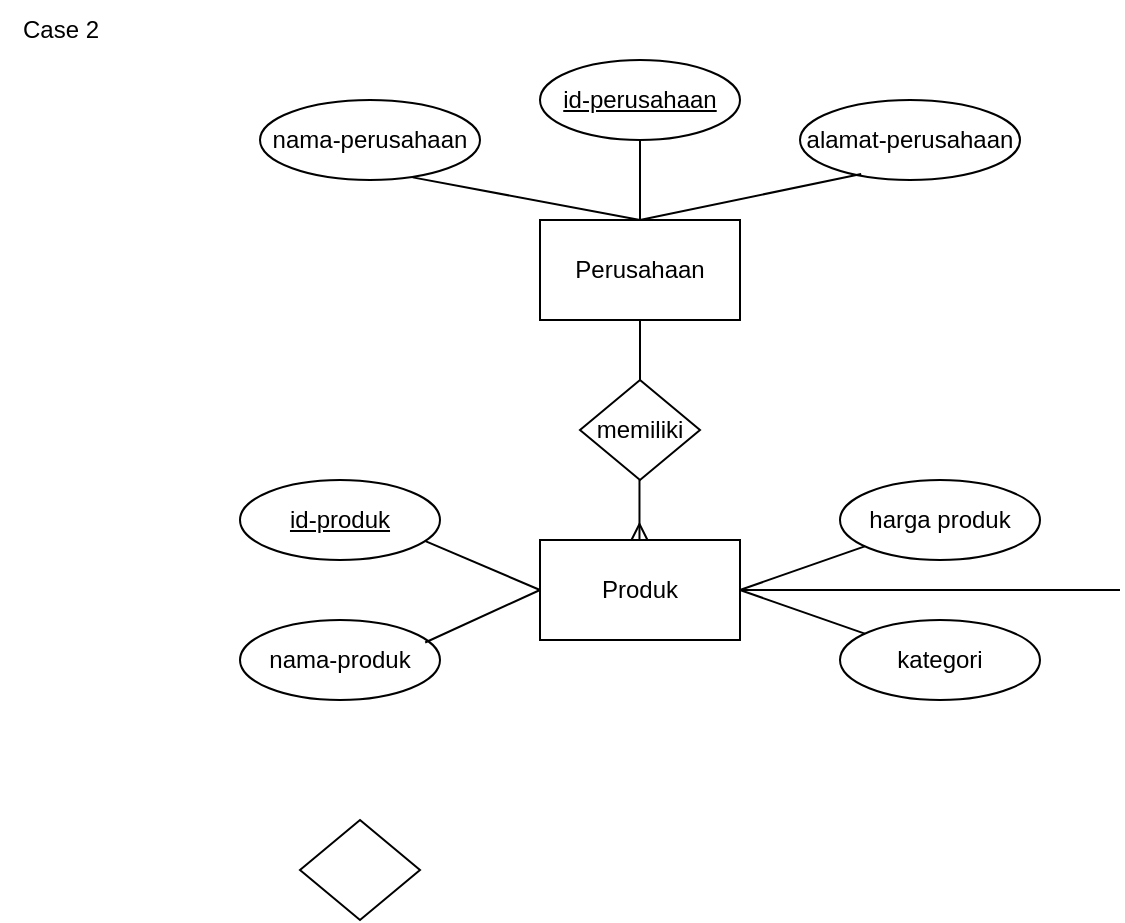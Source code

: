 <mxfile version="21.0.2" type="github">
  <diagram name="Page-1" id="Ky6xbdd2wmTj1Mj3_75G">
    <mxGraphModel dx="337" dy="404" grid="1" gridSize="10" guides="1" tooltips="1" connect="1" arrows="1" fold="1" page="1" pageScale="1" pageWidth="850" pageHeight="1100" math="0" shadow="0">
      <root>
        <mxCell id="0" />
        <mxCell id="1" parent="0" />
        <mxCell id="z4PcFgmPRDwHXmjGW__j-1" value="Case 2" style="text;html=1;align=center;verticalAlign=middle;resizable=0;points=[];autosize=1;strokeColor=none;fillColor=none;" vertex="1" parent="1">
          <mxGeometry x="30" y="10" width="60" height="30" as="geometry" />
        </mxCell>
        <mxCell id="z4PcFgmPRDwHXmjGW__j-18" value="Perusahaan" style="html=1;dashed=0;whiteSpace=wrap;" vertex="1" parent="1">
          <mxGeometry x="300" y="120" width="100" height="50" as="geometry" />
        </mxCell>
        <mxCell id="z4PcFgmPRDwHXmjGW__j-19" value="&lt;u&gt;id-perusahaan&lt;/u&gt;" style="ellipse;whiteSpace=wrap;html=1;align=center;" vertex="1" parent="1">
          <mxGeometry x="300" y="40" width="100" height="40" as="geometry" />
        </mxCell>
        <mxCell id="z4PcFgmPRDwHXmjGW__j-20" value="nama-perusahaan" style="ellipse;whiteSpace=wrap;html=1;align=center;" vertex="1" parent="1">
          <mxGeometry x="160" y="60" width="110" height="40" as="geometry" />
        </mxCell>
        <mxCell id="z4PcFgmPRDwHXmjGW__j-21" value="alamat-perusahaan" style="ellipse;whiteSpace=wrap;html=1;align=center;" vertex="1" parent="1">
          <mxGeometry x="430" y="60" width="110" height="40" as="geometry" />
        </mxCell>
        <mxCell id="z4PcFgmPRDwHXmjGW__j-24" value="" style="endArrow=none;html=1;rounded=0;entryX=0.5;entryY=0;entryDx=0;entryDy=0;exitX=0.5;exitY=1;exitDx=0;exitDy=0;" edge="1" parent="1" source="z4PcFgmPRDwHXmjGW__j-19" target="z4PcFgmPRDwHXmjGW__j-18">
          <mxGeometry relative="1" as="geometry">
            <mxPoint x="300" y="70" as="sourcePoint" />
            <mxPoint x="380" y="130" as="targetPoint" />
          </mxGeometry>
        </mxCell>
        <mxCell id="z4PcFgmPRDwHXmjGW__j-26" value="" style="endArrow=none;html=1;rounded=0;entryX=0.5;entryY=0;entryDx=0;entryDy=0;exitX=0.694;exitY=0.967;exitDx=0;exitDy=0;exitPerimeter=0;" edge="1" parent="1" source="z4PcFgmPRDwHXmjGW__j-20" target="z4PcFgmPRDwHXmjGW__j-18">
          <mxGeometry relative="1" as="geometry">
            <mxPoint x="360" y="90" as="sourcePoint" />
            <mxPoint x="360" y="130" as="targetPoint" />
          </mxGeometry>
        </mxCell>
        <mxCell id="z4PcFgmPRDwHXmjGW__j-27" value="" style="endArrow=none;html=1;rounded=0;exitX=0.278;exitY=0.925;exitDx=0;exitDy=0;exitPerimeter=0;" edge="1" parent="1" source="z4PcFgmPRDwHXmjGW__j-21">
          <mxGeometry relative="1" as="geometry">
            <mxPoint x="460" y="120" as="sourcePoint" />
            <mxPoint x="350" y="120" as="targetPoint" />
          </mxGeometry>
        </mxCell>
        <mxCell id="z4PcFgmPRDwHXmjGW__j-30" style="edgeStyle=orthogonalEdgeStyle;rounded=0;orthogonalLoop=1;jettySize=auto;html=1;entryX=0.5;entryY=1;entryDx=0;entryDy=0;endArrow=none;endFill=0;" edge="1" parent="1" source="z4PcFgmPRDwHXmjGW__j-29" target="z4PcFgmPRDwHXmjGW__j-18">
          <mxGeometry relative="1" as="geometry" />
        </mxCell>
        <mxCell id="z4PcFgmPRDwHXmjGW__j-29" value="memiliki" style="shape=rhombus;html=1;dashed=0;whiteSpace=wrap;perimeter=rhombusPerimeter;" vertex="1" parent="1">
          <mxGeometry x="320" y="200" width="60" height="50" as="geometry" />
        </mxCell>
        <mxCell id="z4PcFgmPRDwHXmjGW__j-31" value="Produk" style="html=1;dashed=0;whiteSpace=wrap;" vertex="1" parent="1">
          <mxGeometry x="300" y="280" width="100" height="50" as="geometry" />
        </mxCell>
        <mxCell id="z4PcFgmPRDwHXmjGW__j-32" style="edgeStyle=orthogonalEdgeStyle;rounded=0;orthogonalLoop=1;jettySize=auto;html=1;entryX=0.5;entryY=1;entryDx=0;entryDy=0;endArrow=none;endFill=0;startArrow=ERmany;startFill=0;" edge="1" parent="1">
          <mxGeometry relative="1" as="geometry">
            <mxPoint x="349.74" y="280" as="sourcePoint" />
            <mxPoint x="349.74" y="250" as="targetPoint" />
          </mxGeometry>
        </mxCell>
        <mxCell id="z4PcFgmPRDwHXmjGW__j-33" value="&lt;u&gt;id-produk&lt;/u&gt;" style="ellipse;whiteSpace=wrap;html=1;align=center;" vertex="1" parent="1">
          <mxGeometry x="150" y="250" width="100" height="40" as="geometry" />
        </mxCell>
        <mxCell id="z4PcFgmPRDwHXmjGW__j-35" value="nama-produk" style="ellipse;whiteSpace=wrap;html=1;align=center;" vertex="1" parent="1">
          <mxGeometry x="150" y="320" width="100" height="40" as="geometry" />
        </mxCell>
        <mxCell id="z4PcFgmPRDwHXmjGW__j-36" value="harga produk" style="ellipse;whiteSpace=wrap;html=1;align=center;" vertex="1" parent="1">
          <mxGeometry x="450" y="250" width="100" height="40" as="geometry" />
        </mxCell>
        <mxCell id="z4PcFgmPRDwHXmjGW__j-37" value="kategori" style="ellipse;whiteSpace=wrap;html=1;align=center;" vertex="1" parent="1">
          <mxGeometry x="450" y="320" width="100" height="40" as="geometry" />
        </mxCell>
        <mxCell id="z4PcFgmPRDwHXmjGW__j-39" value="" style="endArrow=none;html=1;rounded=0;entryX=0;entryY=0.5;entryDx=0;entryDy=0;exitX=0.927;exitY=0.764;exitDx=0;exitDy=0;exitPerimeter=0;" edge="1" parent="1" source="z4PcFgmPRDwHXmjGW__j-33" target="z4PcFgmPRDwHXmjGW__j-31">
          <mxGeometry relative="1" as="geometry">
            <mxPoint x="290" y="220" as="sourcePoint" />
            <mxPoint x="290" y="260" as="targetPoint" />
          </mxGeometry>
        </mxCell>
        <mxCell id="z4PcFgmPRDwHXmjGW__j-40" value="" style="endArrow=none;html=1;rounded=0;entryX=0;entryY=0.5;entryDx=0;entryDy=0;exitX=0.926;exitY=0.281;exitDx=0;exitDy=0;exitPerimeter=0;" edge="1" parent="1" source="z4PcFgmPRDwHXmjGW__j-35" target="z4PcFgmPRDwHXmjGW__j-31">
          <mxGeometry relative="1" as="geometry">
            <mxPoint x="253" y="291" as="sourcePoint" />
            <mxPoint x="310" y="315" as="targetPoint" />
          </mxGeometry>
        </mxCell>
        <mxCell id="z4PcFgmPRDwHXmjGW__j-41" value="" style="endArrow=none;html=1;rounded=0;exitX=1;exitY=0.5;exitDx=0;exitDy=0;" edge="1" parent="1" source="z4PcFgmPRDwHXmjGW__j-31" target="z4PcFgmPRDwHXmjGW__j-36">
          <mxGeometry relative="1" as="geometry">
            <mxPoint x="260" y="340" as="sourcePoint" />
            <mxPoint x="410" y="350" as="targetPoint" />
          </mxGeometry>
        </mxCell>
        <mxCell id="z4PcFgmPRDwHXmjGW__j-42" value="" style="endArrow=none;html=1;rounded=0;exitX=1;exitY=0.5;exitDx=0;exitDy=0;" edge="1" parent="1" source="z4PcFgmPRDwHXmjGW__j-31" target="z4PcFgmPRDwHXmjGW__j-37">
          <mxGeometry relative="1" as="geometry">
            <mxPoint x="410" y="315" as="sourcePoint" />
            <mxPoint x="472" y="293" as="targetPoint" />
          </mxGeometry>
        </mxCell>
        <mxCell id="z4PcFgmPRDwHXmjGW__j-43" value="" style="endArrow=none;html=1;rounded=0;exitX=1;exitY=0.5;exitDx=0;exitDy=0;" edge="1" parent="1" source="z4PcFgmPRDwHXmjGW__j-31">
          <mxGeometry relative="1" as="geometry">
            <mxPoint x="410" y="315" as="sourcePoint" />
            <mxPoint x="590" y="305" as="targetPoint" />
          </mxGeometry>
        </mxCell>
        <mxCell id="z4PcFgmPRDwHXmjGW__j-51" value="" style="shape=rhombus;html=1;dashed=0;whiteSpace=wrap;perimeter=rhombusPerimeter;editable=1;movable=1;resizable=1;rotatable=1;deletable=1;locked=0;connectable=1;autosize=0;" vertex="1" parent="1">
          <mxGeometry x="180" y="420" width="60" height="50" as="geometry" />
        </mxCell>
      </root>
    </mxGraphModel>
  </diagram>
</mxfile>
